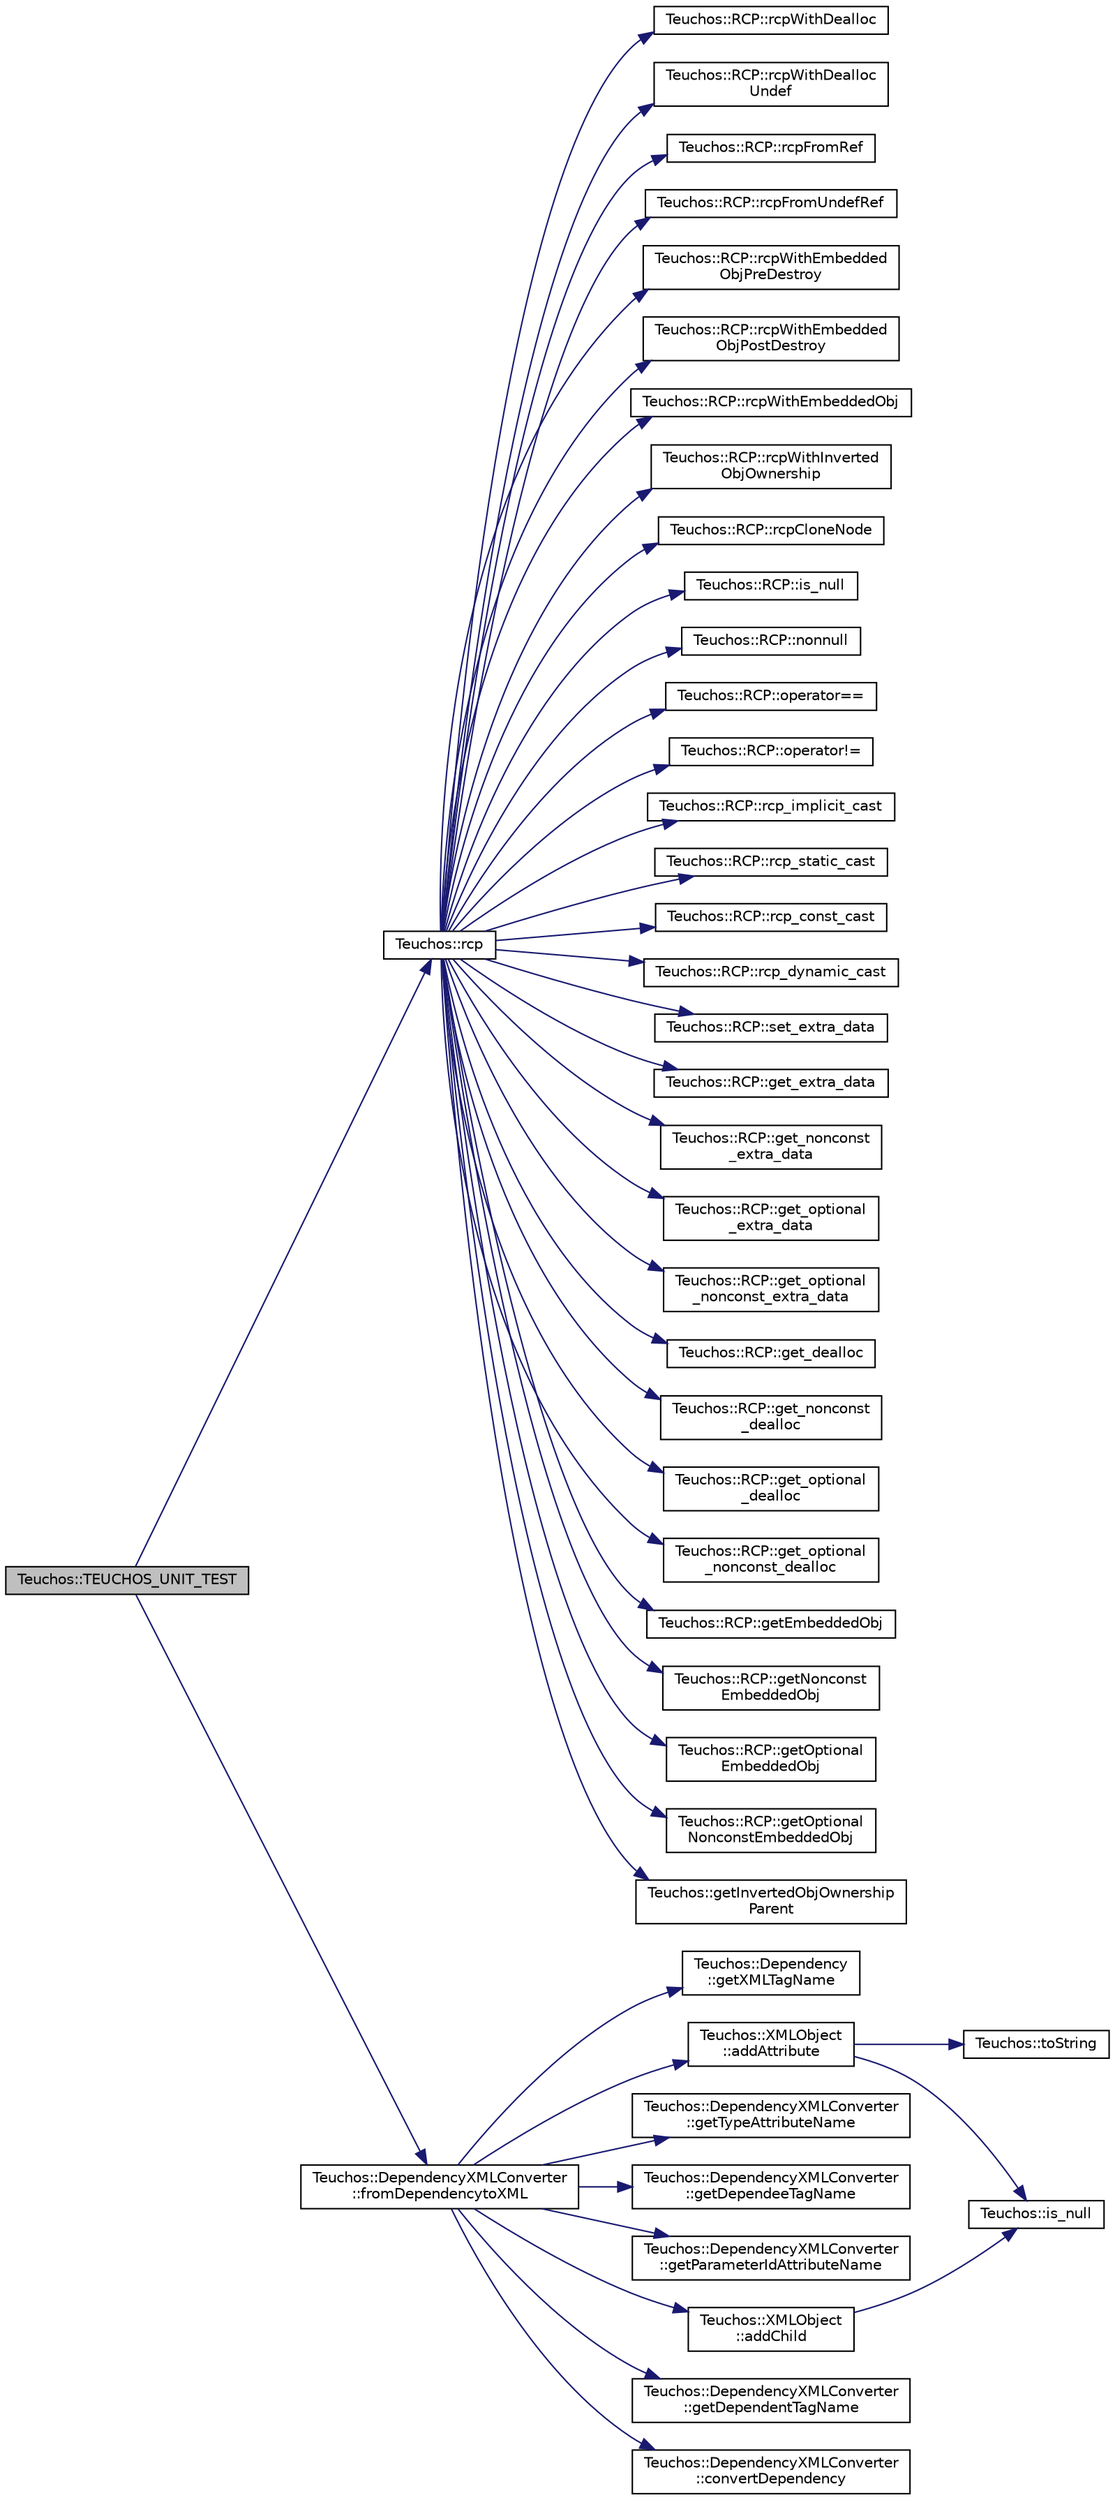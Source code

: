 digraph "Teuchos::TEUCHOS_UNIT_TEST"
{
  edge [fontname="Helvetica",fontsize="10",labelfontname="Helvetica",labelfontsize="10"];
  node [fontname="Helvetica",fontsize="10",shape=record];
  rankdir="LR";
  Node7550 [label="Teuchos::TEUCHOS_UNIT_TEST",height=0.2,width=0.4,color="black", fillcolor="grey75", style="filled", fontcolor="black"];
  Node7550 -> Node7551 [color="midnightblue",fontsize="10",style="solid",fontname="Helvetica"];
  Node7551 [label="Teuchos::rcp",height=0.2,width=0.4,color="black", fillcolor="white", style="filled",URL="$d3/d74/namespace_teuchos.html#a8ce99105ee4c7203a1ecb670a198671a",tooltip="Deprecated. "];
  Node7551 -> Node7552 [color="midnightblue",fontsize="10",style="solid",fontname="Helvetica"];
  Node7552 [label="Teuchos::RCP::rcpWithDealloc",height=0.2,width=0.4,color="black", fillcolor="white", style="filled",URL="$d5/d9a/class_teuchos_1_1_r_c_p.html#a0c6441ac96ec5797f7b487e4c851aebe",tooltip="Initialize from a raw pointer with a deallocation policy. "];
  Node7551 -> Node7553 [color="midnightblue",fontsize="10",style="solid",fontname="Helvetica"];
  Node7553 [label="Teuchos::RCP::rcpWithDealloc\lUndef",height=0.2,width=0.4,color="black", fillcolor="white", style="filled",URL="$d5/d9a/class_teuchos_1_1_r_c_p.html#a69ff146d10e16f667ef0ce4523a5eef7",tooltip="Initialize from a raw pointer with a deallocation policy for an undefined type. "];
  Node7551 -> Node7554 [color="midnightblue",fontsize="10",style="solid",fontname="Helvetica"];
  Node7554 [label="Teuchos::RCP::rcpFromRef",height=0.2,width=0.4,color="black", fillcolor="white", style="filled",URL="$d5/d9a/class_teuchos_1_1_r_c_p.html#a6c754d72d6d232c97e38bc359ab6ef82",tooltip="Return a non-owning weak RCP object from a raw object reference for a defined type. "];
  Node7551 -> Node7555 [color="midnightblue",fontsize="10",style="solid",fontname="Helvetica"];
  Node7555 [label="Teuchos::RCP::rcpFromUndefRef",height=0.2,width=0.4,color="black", fillcolor="white", style="filled",URL="$d5/d9a/class_teuchos_1_1_r_c_p.html#a823eee3138de3b23dab97b3f37e197f3",tooltip="Return a non-owning weak RCP object from a raw object reference for an undefined type. "];
  Node7551 -> Node7556 [color="midnightblue",fontsize="10",style="solid",fontname="Helvetica"];
  Node7556 [label="Teuchos::RCP::rcpWithEmbedded\lObjPreDestroy",height=0.2,width=0.4,color="black", fillcolor="white", style="filled",URL="$d5/d9a/class_teuchos_1_1_r_c_p.html#a02148aef172f7b2c0fb2de29cb01b91a",tooltip="Create an RCP with and also put in an embedded object. "];
  Node7551 -> Node7557 [color="midnightblue",fontsize="10",style="solid",fontname="Helvetica"];
  Node7557 [label="Teuchos::RCP::rcpWithEmbedded\lObjPostDestroy",height=0.2,width=0.4,color="black", fillcolor="white", style="filled",URL="$d5/d9a/class_teuchos_1_1_r_c_p.html#a8272eea6a27f1fce6c30fc5d568f2de7",tooltip="Create an RCP with and also put in an embedded object. "];
  Node7551 -> Node7558 [color="midnightblue",fontsize="10",style="solid",fontname="Helvetica"];
  Node7558 [label="Teuchos::RCP::rcpWithEmbeddedObj",height=0.2,width=0.4,color="black", fillcolor="white", style="filled",URL="$d5/d9a/class_teuchos_1_1_r_c_p.html#a506210a123b6e1747d910f037065bd73",tooltip="Create an RCP with and also put in an embedded object. "];
  Node7551 -> Node7559 [color="midnightblue",fontsize="10",style="solid",fontname="Helvetica"];
  Node7559 [label="Teuchos::RCP::rcpWithInverted\lObjOwnership",height=0.2,width=0.4,color="black", fillcolor="white", style="filled",URL="$d5/d9a/class_teuchos_1_1_r_c_p.html#abaa6bdcd39bac7dd5c12c3e0f49eba25",tooltip="Create a new RCP that inverts the ownership of parent and child. "];
  Node7551 -> Node7560 [color="midnightblue",fontsize="10",style="solid",fontname="Helvetica"];
  Node7560 [label="Teuchos::RCP::rcpCloneNode",height=0.2,width=0.4,color="black", fillcolor="white", style="filled",URL="$d5/d9a/class_teuchos_1_1_r_c_p.html#ae07a807743d25c57754a1988645ba791",tooltip="Allocate a new RCP object with a new RCPNode with memory pointing to the initial node. "];
  Node7551 -> Node7561 [color="midnightblue",fontsize="10",style="solid",fontname="Helvetica"];
  Node7561 [label="Teuchos::RCP::is_null",height=0.2,width=0.4,color="black", fillcolor="white", style="filled",URL="$d5/d9a/class_teuchos_1_1_r_c_p.html#a8033d79aee37a9378d73f70eb025b05d",tooltip="Returns true if the underlying pointer is null. "];
  Node7551 -> Node7562 [color="midnightblue",fontsize="10",style="solid",fontname="Helvetica"];
  Node7562 [label="Teuchos::RCP::nonnull",height=0.2,width=0.4,color="black", fillcolor="white", style="filled",URL="$d5/d9a/class_teuchos_1_1_r_c_p.html#ad792756b35ab5a2fa8c1d1d608763aec",tooltip="Returns true if p.get()!=NULL. "];
  Node7551 -> Node7563 [color="midnightblue",fontsize="10",style="solid",fontname="Helvetica"];
  Node7563 [label="Teuchos::RCP::operator==",height=0.2,width=0.4,color="black", fillcolor="white", style="filled",URL="$d5/d9a/class_teuchos_1_1_r_c_p.html#afab9d7e0e5480ec8b455e38de0eee49e",tooltip="Returns true if p.get()==NULL. "];
  Node7551 -> Node7564 [color="midnightblue",fontsize="10",style="solid",fontname="Helvetica"];
  Node7564 [label="Teuchos::RCP::operator!=",height=0.2,width=0.4,color="black", fillcolor="white", style="filled",URL="$d5/d9a/class_teuchos_1_1_r_c_p.html#a4081b5c4ac5b9d630a695755a72771cc",tooltip="Returns true if p.get()!=NULL. "];
  Node7551 -> Node7565 [color="midnightblue",fontsize="10",style="solid",fontname="Helvetica"];
  Node7565 [label="Teuchos::RCP::rcp_implicit_cast",height=0.2,width=0.4,color="black", fillcolor="white", style="filled",URL="$d5/d9a/class_teuchos_1_1_r_c_p.html#a61fc9f719ee13e5d961dcf47053883b4",tooltip="Implicit cast of underlying RCP type from T1* to T2*. "];
  Node7551 -> Node7566 [color="midnightblue",fontsize="10",style="solid",fontname="Helvetica"];
  Node7566 [label="Teuchos::RCP::rcp_static_cast",height=0.2,width=0.4,color="black", fillcolor="white", style="filled",URL="$d5/d9a/class_teuchos_1_1_r_c_p.html#a1c369381869737e67be8cab843b18076",tooltip="Static cast of underlying RCP type from T1* to T2*. "];
  Node7551 -> Node7567 [color="midnightblue",fontsize="10",style="solid",fontname="Helvetica"];
  Node7567 [label="Teuchos::RCP::rcp_const_cast",height=0.2,width=0.4,color="black", fillcolor="white", style="filled",URL="$d5/d9a/class_teuchos_1_1_r_c_p.html#a6931e6c2f74c9fa9467e5dc91c6cd983",tooltip="Constant cast of underlying RCP type from T1* to T2*. "];
  Node7551 -> Node7568 [color="midnightblue",fontsize="10",style="solid",fontname="Helvetica"];
  Node7568 [label="Teuchos::RCP::rcp_dynamic_cast",height=0.2,width=0.4,color="black", fillcolor="white", style="filled",URL="$d5/d9a/class_teuchos_1_1_r_c_p.html#a1580c807c6df3fdbcb953687b4ff60c7",tooltip="Dynamic cast of underlying RCP type from T1* to T2*. "];
  Node7551 -> Node7569 [color="midnightblue",fontsize="10",style="solid",fontname="Helvetica"];
  Node7569 [label="Teuchos::RCP::set_extra_data",height=0.2,width=0.4,color="black", fillcolor="white", style="filled",URL="$d5/d9a/class_teuchos_1_1_r_c_p.html#addd19618c28d1cbc6959f346cee07a7f",tooltip="Set extra data associated with a RCP object. "];
  Node7551 -> Node7570 [color="midnightblue",fontsize="10",style="solid",fontname="Helvetica"];
  Node7570 [label="Teuchos::RCP::get_extra_data",height=0.2,width=0.4,color="black", fillcolor="white", style="filled",URL="$d5/d9a/class_teuchos_1_1_r_c_p.html#ab7f7cd634c8250ff0515bd55c5f3cde6",tooltip="Get a const reference to extra data associated with a RCP object. "];
  Node7551 -> Node7571 [color="midnightblue",fontsize="10",style="solid",fontname="Helvetica"];
  Node7571 [label="Teuchos::RCP::get_nonconst\l_extra_data",height=0.2,width=0.4,color="black", fillcolor="white", style="filled",URL="$d5/d9a/class_teuchos_1_1_r_c_p.html#a8978c29ca24e96cb61185507a0419dac",tooltip="Get a non-const reference to extra data associated with a RCP object. "];
  Node7551 -> Node7572 [color="midnightblue",fontsize="10",style="solid",fontname="Helvetica"];
  Node7572 [label="Teuchos::RCP::get_optional\l_extra_data",height=0.2,width=0.4,color="black", fillcolor="white", style="filled",URL="$d5/d9a/class_teuchos_1_1_r_c_p.html#aac70269754b423e8e76d2e75b3dfbf96",tooltip="Get a pointer to const extra data (if it exists) associated with a RCP object. "];
  Node7551 -> Node7573 [color="midnightblue",fontsize="10",style="solid",fontname="Helvetica"];
  Node7573 [label="Teuchos::RCP::get_optional\l_nonconst_extra_data",height=0.2,width=0.4,color="black", fillcolor="white", style="filled",URL="$d5/d9a/class_teuchos_1_1_r_c_p.html#a7b838cf99afd0bb5f2ebc94ab8d73b59",tooltip="Get a pointer to non-const extra data (if it exists) associated with a RCP object. "];
  Node7551 -> Node7574 [color="midnightblue",fontsize="10",style="solid",fontname="Helvetica"];
  Node7574 [label="Teuchos::RCP::get_dealloc",height=0.2,width=0.4,color="black", fillcolor="white", style="filled",URL="$d5/d9a/class_teuchos_1_1_r_c_p.html#a62a1b34d2efe42b0a0fb4e20c1089f89",tooltip="Return a const reference to the underlying deallocator object. "];
  Node7551 -> Node7575 [color="midnightblue",fontsize="10",style="solid",fontname="Helvetica"];
  Node7575 [label="Teuchos::RCP::get_nonconst\l_dealloc",height=0.2,width=0.4,color="black", fillcolor="white", style="filled",URL="$d5/d9a/class_teuchos_1_1_r_c_p.html#a67483a8eaf4d6a5f234e7bd6c971b009",tooltip="Return a non-const reference to the underlying deallocator object. "];
  Node7551 -> Node7576 [color="midnightblue",fontsize="10",style="solid",fontname="Helvetica"];
  Node7576 [label="Teuchos::RCP::get_optional\l_dealloc",height=0.2,width=0.4,color="black", fillcolor="white", style="filled",URL="$d5/d9a/class_teuchos_1_1_r_c_p.html#ac7868e0bffe12f3a8c82daa61cd4cefb",tooltip="Return a pointer to the underlying const deallocator object if it exists. "];
  Node7551 -> Node7577 [color="midnightblue",fontsize="10",style="solid",fontname="Helvetica"];
  Node7577 [label="Teuchos::RCP::get_optional\l_nonconst_dealloc",height=0.2,width=0.4,color="black", fillcolor="white", style="filled",URL="$d5/d9a/class_teuchos_1_1_r_c_p.html#a40a73590cabeeb6ac3556981e068bd5d",tooltip="Return a pointer to the underlying non-const deallocator object if it exists. "];
  Node7551 -> Node7578 [color="midnightblue",fontsize="10",style="solid",fontname="Helvetica"];
  Node7578 [label="Teuchos::RCP::getEmbeddedObj",height=0.2,width=0.4,color="black", fillcolor="white", style="filled",URL="$d5/d9a/class_teuchos_1_1_r_c_p.html#afd9ce82fd86820b298f9c3847d585708",tooltip="Get a const reference to an embedded object that was set by calling rcpWithEmbeddedObjPreDestroy(), rcpWithEmbeddedObjPostDestory(), or rcpWithEmbeddedObj(). "];
  Node7551 -> Node7579 [color="midnightblue",fontsize="10",style="solid",fontname="Helvetica"];
  Node7579 [label="Teuchos::RCP::getNonconst\lEmbeddedObj",height=0.2,width=0.4,color="black", fillcolor="white", style="filled",URL="$d5/d9a/class_teuchos_1_1_r_c_p.html#a5dfd3a9f656d730dea2902f08a765811",tooltip="Get a non-const reference to an embedded object that was set by calling rcpWithEmbeddedObjPreDestroy(..."];
  Node7551 -> Node7580 [color="midnightblue",fontsize="10",style="solid",fontname="Helvetica"];
  Node7580 [label="Teuchos::RCP::getOptional\lEmbeddedObj",height=0.2,width=0.4,color="black", fillcolor="white", style="filled",URL="$d5/d9a/class_teuchos_1_1_r_c_p.html#ae35995646037935daf4f98375cbb7ae3",tooltip="Get an optional Ptr to a const embedded object if it was set by calling rcpWithEmbeddedObjPreDestroy(..."];
  Node7551 -> Node7581 [color="midnightblue",fontsize="10",style="solid",fontname="Helvetica"];
  Node7581 [label="Teuchos::RCP::getOptional\lNonconstEmbeddedObj",height=0.2,width=0.4,color="black", fillcolor="white", style="filled",URL="$d5/d9a/class_teuchos_1_1_r_c_p.html#a1fcb0b191b4d3f13cd7e2c139dcc4d8e",tooltip="Get an optional Ptr to a non-const embedded object if it was set by calling rcpWithEmbeddedObjPreDest..."];
  Node7551 -> Node7582 [color="midnightblue",fontsize="10",style="solid",fontname="Helvetica"];
  Node7582 [label="Teuchos::getInvertedObjOwnership\lParent",height=0.2,width=0.4,color="black", fillcolor="white", style="filled",URL="$d3/d74/namespace_teuchos.html#a36781a62aaf40511a8eb5a8c8d3914f9",tooltip="Get the parent back from an inverted ownership RCP. "];
  Node7550 -> Node7583 [color="midnightblue",fontsize="10",style="solid",fontname="Helvetica"];
  Node7583 [label="Teuchos::DependencyXMLConverter\l::fromDependencytoXML",height=0.2,width=0.4,color="black", fillcolor="white", style="filled",URL="$d7/d2c/class_teuchos_1_1_dependency_x_m_l_converter.html#acd44c59b285b558417d5b67cc0b22934",tooltip="Converters a given ParameterEntryValidator to XML. "];
  Node7583 -> Node7584 [color="midnightblue",fontsize="10",style="solid",fontname="Helvetica"];
  Node7584 [label="Teuchos::Dependency\l::getXMLTagName",height=0.2,width=0.4,color="black", fillcolor="white", style="filled",URL="$dd/dac/class_teuchos_1_1_dependency.html#a571147cbba9d9710c1e61be192747f21",tooltip="Returns the XML tag to use when serializing Dependencies. "];
  Node7583 -> Node7585 [color="midnightblue",fontsize="10",style="solid",fontname="Helvetica"];
  Node7585 [label="Teuchos::XMLObject\l::addAttribute",height=0.2,width=0.4,color="black", fillcolor="white", style="filled",URL="$d8/d6a/class_teuchos_1_1_x_m_l_object.html#a8fd0bc34abda57f74ec1fd7e0580daf1",tooltip="Lookup whether or not Doubles are allowed. "];
  Node7585 -> Node7586 [color="midnightblue",fontsize="10",style="solid",fontname="Helvetica"];
  Node7586 [label="Teuchos::is_null",height=0.2,width=0.4,color="black", fillcolor="white", style="filled",URL="$d2/dc5/group___teuchos___r_c_p_std_shared_ptr_conversions__grp.html#gade66554b0078fdf9b134723ef5da551f",tooltip="Returns true if p.get()==NULL. "];
  Node7585 -> Node7587 [color="midnightblue",fontsize="10",style="solid",fontname="Helvetica"];
  Node7587 [label="Teuchos::toString",height=0.2,width=0.4,color="black", fillcolor="white", style="filled",URL="$d3/d74/namespace_teuchos.html#a74fc3ddc7fbfe445af63ee8b8f6ee232"];
  Node7583 -> Node7588 [color="midnightblue",fontsize="10",style="solid",fontname="Helvetica"];
  Node7588 [label="Teuchos::DependencyXMLConverter\l::getTypeAttributeName",height=0.2,width=0.4,color="black", fillcolor="white", style="filled",URL="$d7/d2c/class_teuchos_1_1_dependency_x_m_l_converter.html#a100556bab39d54e58fc11ddc32aca045",tooltip="Returns the string to be used for the type attribute. "];
  Node7583 -> Node7589 [color="midnightblue",fontsize="10",style="solid",fontname="Helvetica"];
  Node7589 [label="Teuchos::DependencyXMLConverter\l::getDependeeTagName",height=0.2,width=0.4,color="black", fillcolor="white", style="filled",URL="$d7/d2c/class_teuchos_1_1_dependency_x_m_l_converter.html#a673e74329df799e6f521938f93c51970",tooltip="Returns the string to be used for the dependee tag. "];
  Node7583 -> Node7590 [color="midnightblue",fontsize="10",style="solid",fontname="Helvetica"];
  Node7590 [label="Teuchos::DependencyXMLConverter\l::getParameterIdAttributeName",height=0.2,width=0.4,color="black", fillcolor="white", style="filled",URL="$d7/d2c/class_teuchos_1_1_dependency_x_m_l_converter.html#adcdcc0e031a6d93e665816c48d65b18f",tooltip="Returns the string to be used for the ParameterID attribute. "];
  Node7583 -> Node7591 [color="midnightblue",fontsize="10",style="solid",fontname="Helvetica"];
  Node7591 [label="Teuchos::XMLObject\l::addChild",height=0.2,width=0.4,color="black", fillcolor="white", style="filled",URL="$d8/d6a/class_teuchos_1_1_x_m_l_object.html#a14a87a0b7a6e3bbe798e3119708a6451",tooltip="Add a child node to the node. "];
  Node7591 -> Node7586 [color="midnightblue",fontsize="10",style="solid",fontname="Helvetica"];
  Node7583 -> Node7592 [color="midnightblue",fontsize="10",style="solid",fontname="Helvetica"];
  Node7592 [label="Teuchos::DependencyXMLConverter\l::getDependentTagName",height=0.2,width=0.4,color="black", fillcolor="white", style="filled",URL="$d7/d2c/class_teuchos_1_1_dependency_x_m_l_converter.html#a07835353f148267248ecd62231b904bc",tooltip="Returns the string to be used for the dependent tag. "];
  Node7583 -> Node7593 [color="midnightblue",fontsize="10",style="solid",fontname="Helvetica"];
  Node7593 [label="Teuchos::DependencyXMLConverter\l::convertDependency",height=0.2,width=0.4,color="black", fillcolor="white", style="filled",URL="$d7/d2c/class_teuchos_1_1_dependency_x_m_l_converter.html#a1ddacc139e858c2e3b161cbf2457fe2f",tooltip="Preforms any and all special dependency conversion that is specific to a particlar Dependency..."];
}
